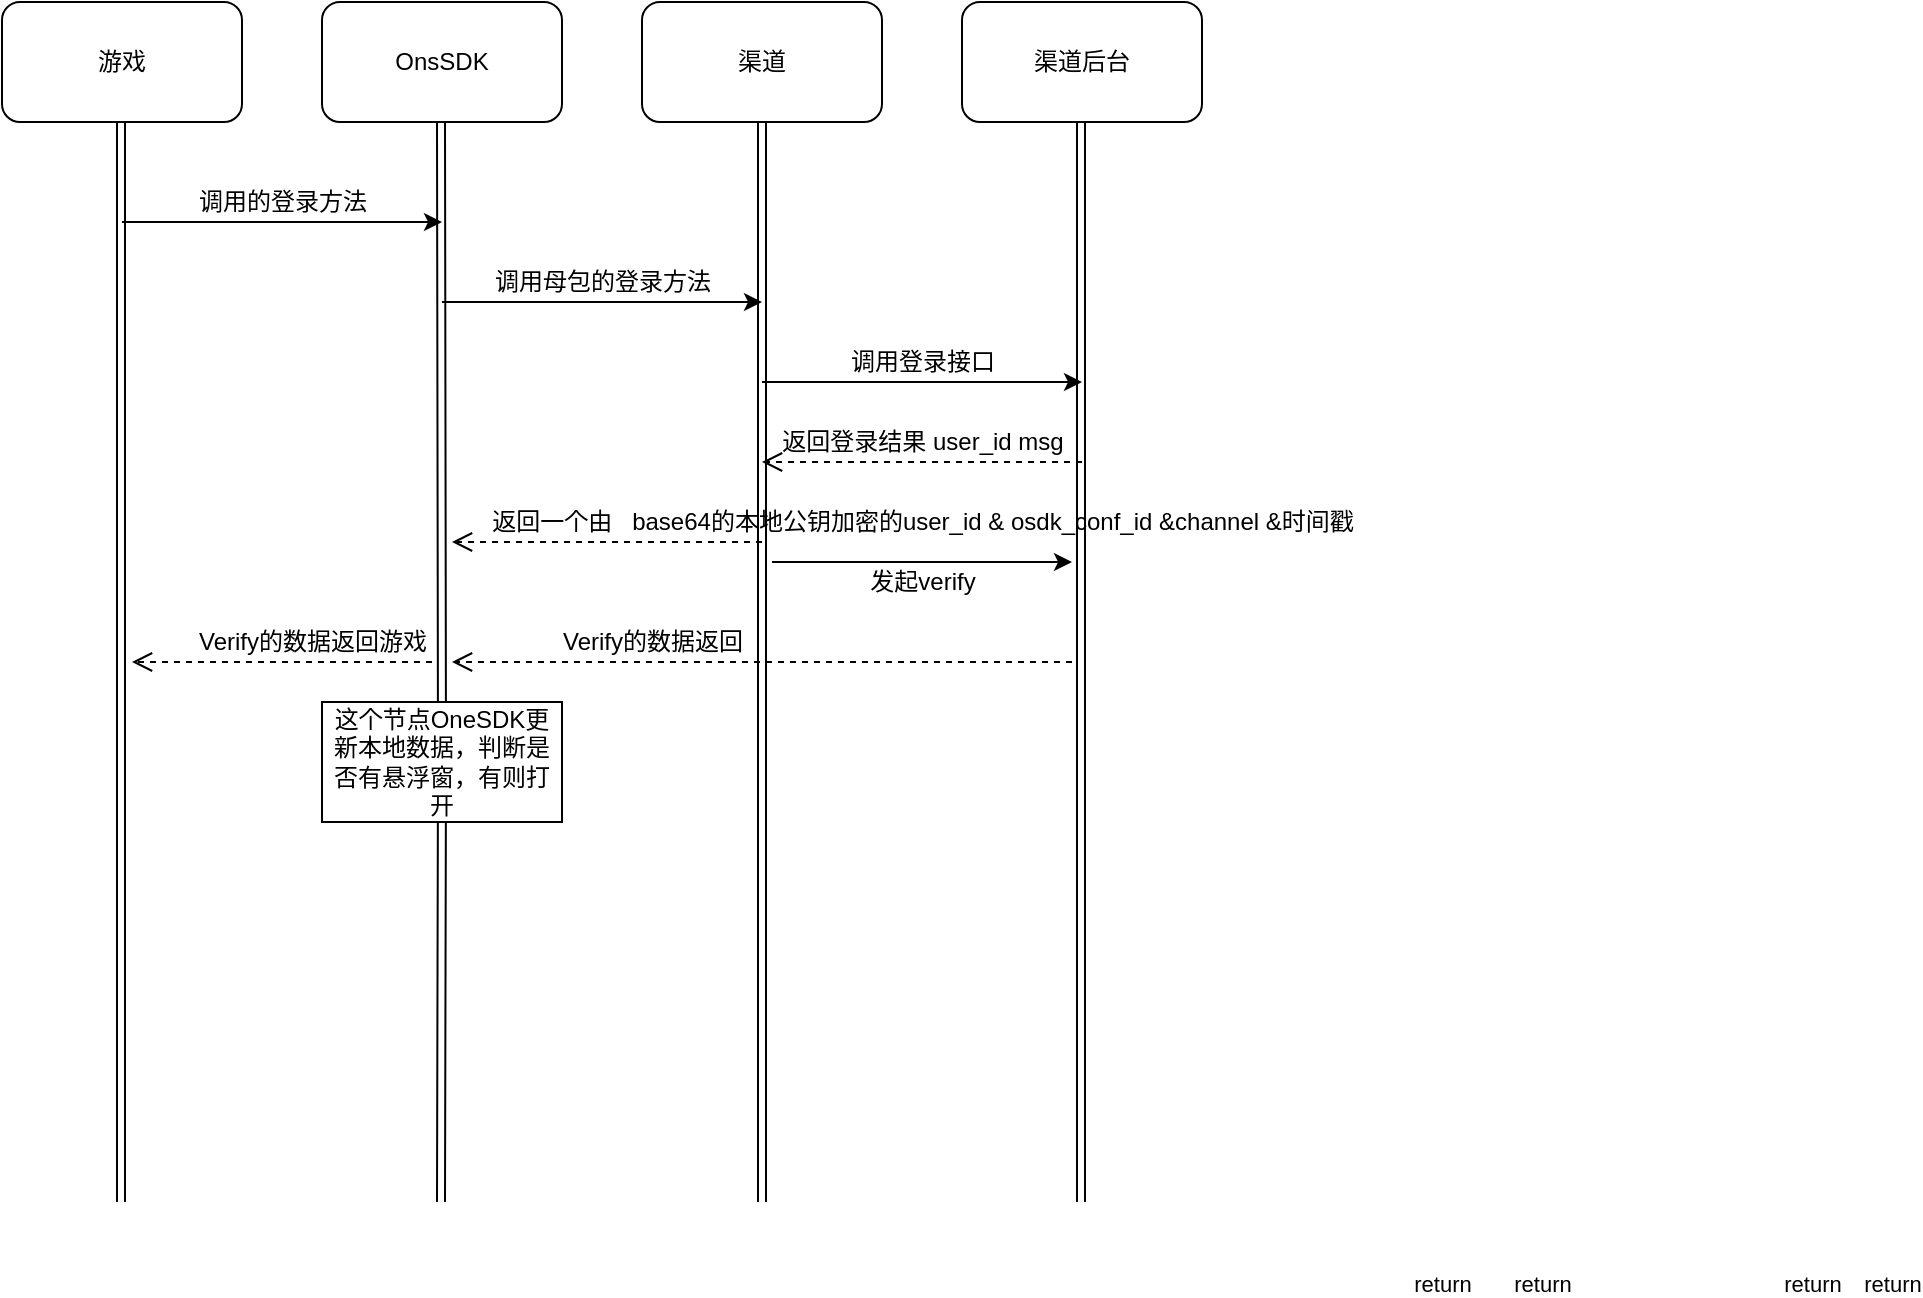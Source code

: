 <mxfile version="14.6.6" type="github">
  <diagram id="N4hgAlWYD7BNVuk5wzdy" name="Page-1">
    <mxGraphModel dx="2249" dy="762" grid="1" gridSize="10" guides="1" tooltips="1" connect="1" arrows="1" fold="1" page="1" pageScale="1" pageWidth="827" pageHeight="1169" math="0" shadow="0">
      <root>
        <mxCell id="0" />
        <mxCell id="1" parent="0" />
        <mxCell id="gwEVNQhtp6cSVMnGPhEk-338" value="游戏" style="rounded=1;whiteSpace=wrap;html=1;" vertex="1" parent="1">
          <mxGeometry x="-715" y="40" width="120" height="60" as="geometry" />
        </mxCell>
        <mxCell id="gwEVNQhtp6cSVMnGPhEk-339" value="OnsSDK" style="rounded=1;whiteSpace=wrap;html=1;" vertex="1" parent="1">
          <mxGeometry x="-555" y="40" width="120" height="60" as="geometry" />
        </mxCell>
        <mxCell id="gwEVNQhtp6cSVMnGPhEk-340" value="渠道" style="rounded=1;whiteSpace=wrap;html=1;" vertex="1" parent="1">
          <mxGeometry x="-395" y="40" width="120" height="60" as="geometry" />
        </mxCell>
        <mxCell id="gwEVNQhtp6cSVMnGPhEk-341" value="渠道后台" style="rounded=1;whiteSpace=wrap;html=1;" vertex="1" parent="1">
          <mxGeometry x="-235" y="40" width="120" height="60" as="geometry" />
        </mxCell>
        <mxCell id="gwEVNQhtp6cSVMnGPhEk-342" value="" style="shape=link;html=1;" edge="1" parent="1" target="gwEVNQhtp6cSVMnGPhEk-340">
          <mxGeometry width="100" relative="1" as="geometry">
            <mxPoint x="-335" y="640" as="sourcePoint" />
            <mxPoint x="-255" y="320" as="targetPoint" />
          </mxGeometry>
        </mxCell>
        <mxCell id="gwEVNQhtp6cSVMnGPhEk-343" value="" style="shape=link;html=1;" edge="1" parent="1">
          <mxGeometry width="100" relative="1" as="geometry">
            <mxPoint x="-655.5" y="640" as="sourcePoint" />
            <mxPoint x="-655.5" y="100" as="targetPoint" />
          </mxGeometry>
        </mxCell>
        <mxCell id="gwEVNQhtp6cSVMnGPhEk-344" value="" style="shape=link;html=1;startArrow=none;" edge="1" parent="1" source="gwEVNQhtp6cSVMnGPhEk-363">
          <mxGeometry width="100" relative="1" as="geometry">
            <mxPoint x="-495.5" y="640" as="sourcePoint" />
            <mxPoint x="-495.5" y="100" as="targetPoint" />
          </mxGeometry>
        </mxCell>
        <mxCell id="gwEVNQhtp6cSVMnGPhEk-345" value="" style="shape=link;html=1;" edge="1" parent="1">
          <mxGeometry width="100" relative="1" as="geometry">
            <mxPoint x="-175.5" y="640" as="sourcePoint" />
            <mxPoint x="-175.5" y="100" as="targetPoint" />
          </mxGeometry>
        </mxCell>
        <mxCell id="gwEVNQhtp6cSVMnGPhEk-346" value="" style="endArrow=classic;html=1;" edge="1" parent="1">
          <mxGeometry width="50" height="50" relative="1" as="geometry">
            <mxPoint x="-655" y="150" as="sourcePoint" />
            <mxPoint x="-495" y="150" as="targetPoint" />
          </mxGeometry>
        </mxCell>
        <mxCell id="gwEVNQhtp6cSVMnGPhEk-347" value="调用的登录方法" style="text;html=1;align=center;verticalAlign=middle;resizable=0;points=[];autosize=1;strokeColor=none;" vertex="1" parent="1">
          <mxGeometry x="-625" y="130" width="100" height="20" as="geometry" />
        </mxCell>
        <mxCell id="gwEVNQhtp6cSVMnGPhEk-348" value="" style="endArrow=classic;html=1;" edge="1" parent="1">
          <mxGeometry width="50" height="50" relative="1" as="geometry">
            <mxPoint x="-495" y="190" as="sourcePoint" />
            <mxPoint x="-335" y="190" as="targetPoint" />
          </mxGeometry>
        </mxCell>
        <mxCell id="gwEVNQhtp6cSVMnGPhEk-349" value="调用母包的登录方法" style="text;html=1;align=center;verticalAlign=middle;resizable=0;points=[];autosize=1;strokeColor=none;" vertex="1" parent="1">
          <mxGeometry x="-475" y="170" width="120" height="20" as="geometry" />
        </mxCell>
        <mxCell id="gwEVNQhtp6cSVMnGPhEk-350" value="" style="endArrow=classic;html=1;" edge="1" parent="1">
          <mxGeometry width="50" height="50" relative="1" as="geometry">
            <mxPoint x="-335" y="230" as="sourcePoint" />
            <mxPoint x="-175" y="230" as="targetPoint" />
          </mxGeometry>
        </mxCell>
        <mxCell id="gwEVNQhtp6cSVMnGPhEk-352" value="调用登录接口" style="text;html=1;align=center;verticalAlign=middle;resizable=0;points=[];autosize=1;strokeColor=none;" vertex="1" parent="1">
          <mxGeometry x="-300" y="210" width="90" height="20" as="geometry" />
        </mxCell>
        <mxCell id="gwEVNQhtp6cSVMnGPhEk-353" value="return" style="html=1;verticalAlign=bottom;endArrow=open;dashed=1;endSize=8;" edge="1" parent="1">
          <mxGeometry x="-1" y="479" relative="1" as="geometry">
            <mxPoint x="-175" y="270" as="sourcePoint" />
            <mxPoint x="-335" y="270" as="targetPoint" />
            <mxPoint x="230" y="-59" as="offset" />
          </mxGeometry>
        </mxCell>
        <mxCell id="gwEVNQhtp6cSVMnGPhEk-354" value="返回登录结果 user_id msg" style="text;html=1;align=center;verticalAlign=middle;resizable=0;points=[];autosize=1;strokeColor=none;" vertex="1" parent="1">
          <mxGeometry x="-335" y="250" width="160" height="20" as="geometry" />
        </mxCell>
        <mxCell id="gwEVNQhtp6cSVMnGPhEk-356" value="return" style="html=1;verticalAlign=bottom;endArrow=open;dashed=1;endSize=8;" edge="1" parent="1">
          <mxGeometry x="-1" y="510" relative="1" as="geometry">
            <mxPoint x="-335" y="310" as="sourcePoint" />
            <mxPoint x="-490" y="310" as="targetPoint" />
            <mxPoint x="340" y="-130" as="offset" />
          </mxGeometry>
        </mxCell>
        <mxCell id="gwEVNQhtp6cSVMnGPhEk-357" value="返回一个由&amp;nbsp; &amp;nbsp;base64的本地公钥加密的user_id &amp;amp; osdk_conf_id &amp;amp;channel &amp;amp;时间戳" style="text;html=1;align=center;verticalAlign=middle;resizable=0;points=[];autosize=1;strokeColor=none;" vertex="1" parent="1">
          <mxGeometry x="-480" y="290" width="450" height="20" as="geometry" />
        </mxCell>
        <mxCell id="gwEVNQhtp6cSVMnGPhEk-358" value="" style="endArrow=classic;html=1;" edge="1" parent="1">
          <mxGeometry width="50" height="50" relative="1" as="geometry">
            <mxPoint x="-330" y="320" as="sourcePoint" />
            <mxPoint x="-180" y="320" as="targetPoint" />
          </mxGeometry>
        </mxCell>
        <mxCell id="gwEVNQhtp6cSVMnGPhEk-359" value="发起verify" style="text;html=1;align=center;verticalAlign=middle;resizable=0;points=[];autosize=1;strokeColor=none;" vertex="1" parent="1">
          <mxGeometry x="-290" y="320" width="70" height="20" as="geometry" />
        </mxCell>
        <mxCell id="gwEVNQhtp6cSVMnGPhEk-364" value="return" style="html=1;verticalAlign=bottom;endArrow=open;dashed=1;endSize=8;" edge="1" parent="1">
          <mxGeometry x="-1" y="489" relative="1" as="geometry">
            <mxPoint x="-180" y="370" as="sourcePoint" />
            <mxPoint x="-490" y="370" as="targetPoint" />
            <mxPoint x="370" y="-169" as="offset" />
          </mxGeometry>
        </mxCell>
        <mxCell id="gwEVNQhtp6cSVMnGPhEk-365" value="Verify的数据返回" style="text;html=1;align=center;verticalAlign=middle;resizable=0;points=[];autosize=1;strokeColor=none;" vertex="1" parent="1">
          <mxGeometry x="-445" y="350" width="110" height="20" as="geometry" />
        </mxCell>
        <mxCell id="gwEVNQhtp6cSVMnGPhEk-366" value="return" style="html=1;verticalAlign=bottom;endArrow=open;dashed=1;endSize=8;" edge="1" parent="1">
          <mxGeometry x="-1" y="797" relative="1" as="geometry">
            <mxPoint x="-500" y="370" as="sourcePoint" />
            <mxPoint x="-650" y="370" as="targetPoint" />
            <mxPoint x="730" y="-477" as="offset" />
          </mxGeometry>
        </mxCell>
        <mxCell id="gwEVNQhtp6cSVMnGPhEk-367" value="Verify的数据返回游戏" style="text;html=1;align=center;verticalAlign=middle;resizable=0;points=[];autosize=1;strokeColor=none;" vertex="1" parent="1">
          <mxGeometry x="-625" y="350" width="130" height="20" as="geometry" />
        </mxCell>
        <mxCell id="gwEVNQhtp6cSVMnGPhEk-363" value="这个节点OneSDK更新本地数据，判断是否有悬浮窗，有则打开" style="rounded=0;whiteSpace=wrap;html=1;" vertex="1" parent="1">
          <mxGeometry x="-555" y="390" width="120" height="60" as="geometry" />
        </mxCell>
        <mxCell id="gwEVNQhtp6cSVMnGPhEk-368" value="" style="shape=link;html=1;endArrow=none;" edge="1" parent="1" target="gwEVNQhtp6cSVMnGPhEk-363">
          <mxGeometry width="100" relative="1" as="geometry">
            <mxPoint x="-495.5" y="640" as="sourcePoint" />
            <mxPoint x="-495.5" y="100" as="targetPoint" />
          </mxGeometry>
        </mxCell>
      </root>
    </mxGraphModel>
  </diagram>
</mxfile>
